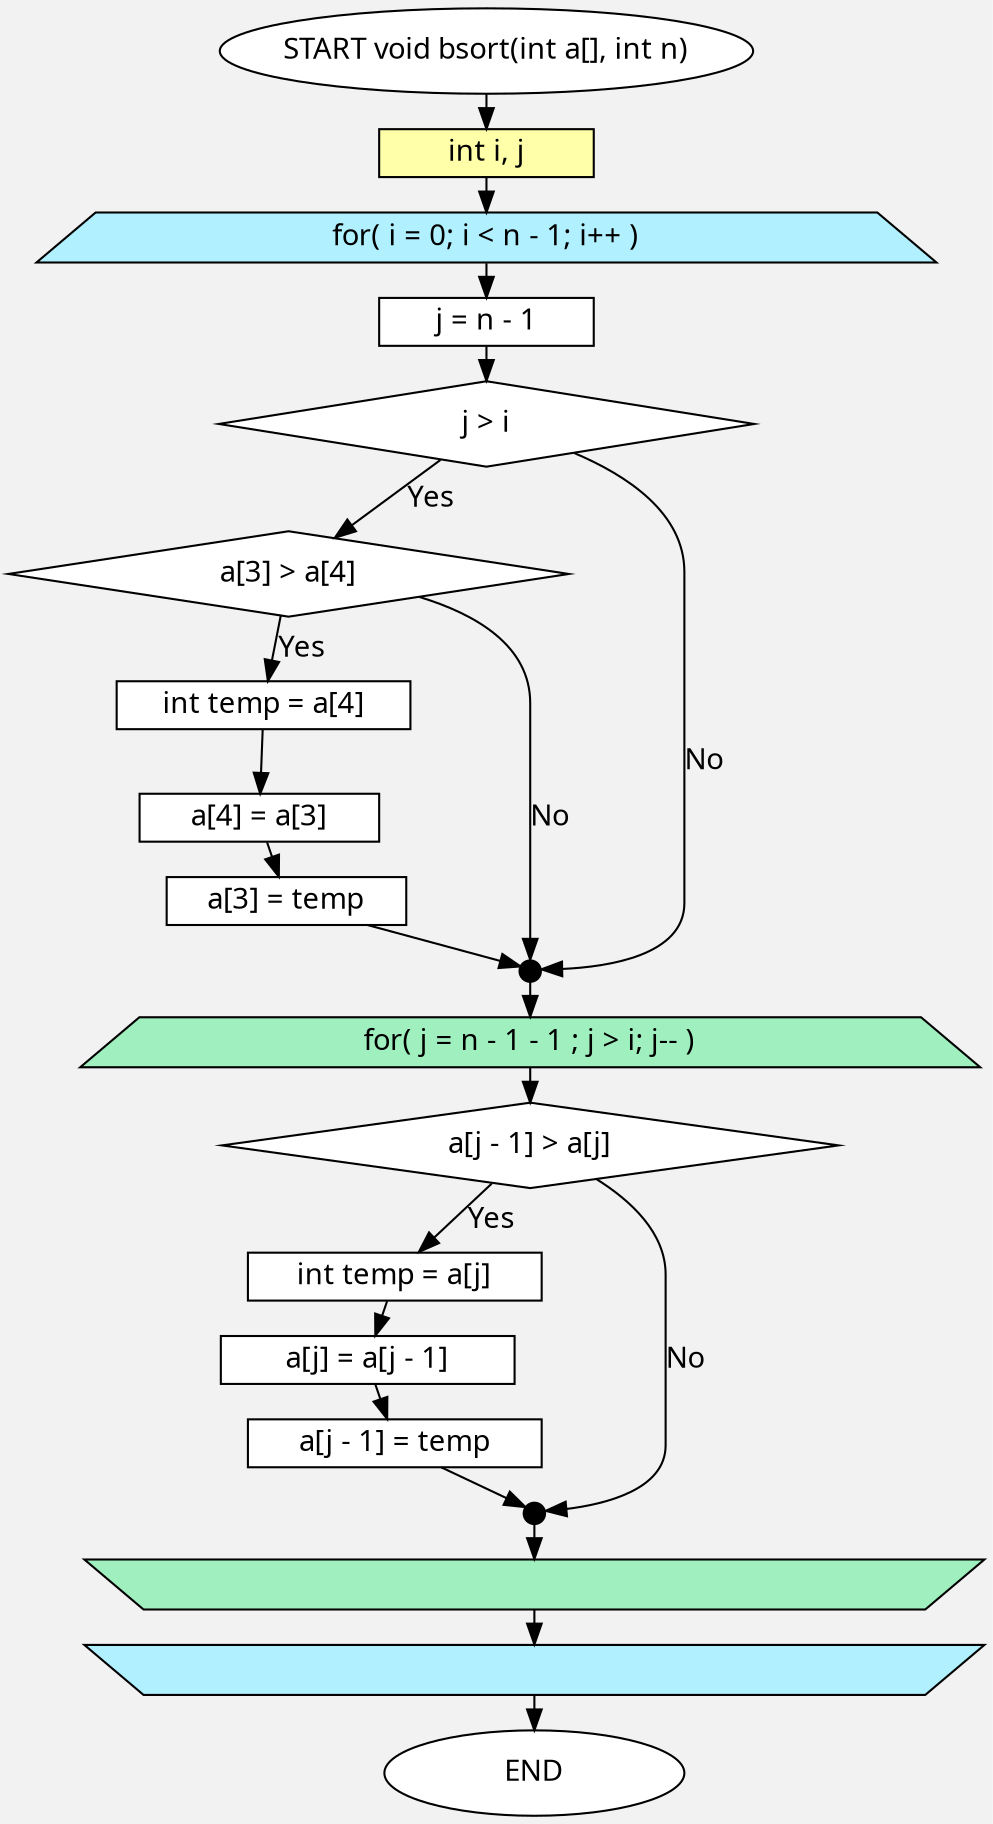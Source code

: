 digraph graph_name {
	ranksep=0.03;
    graph [compound=true, fontname = "Meiryo UI", style="invis" margin=0, nodesep  = 0.5];
	rank="same"
    node [fontname = "Meiryo UI"];
    edge [fontname = "Meiryo UI"];
    bgcolor = "#F2F2F2";
	

	1 [label= "START void bsort(int a[], int n)"shape= box, shape = ellipse  ,style= "solid,filled" fillcolor= "#FFFFFF",color="#000000", width= 3.55714285714286,height= 0.571428571428571];
	2 [label= "int i, j"shape= box, shape = box ,style= "solid,filled" fillcolor= "#FFFFAA",color="#000000", width= 1.42857142857143,height= 0.285714285714286];
	3 [label= "for( i = 0; i < n - 1; i++ )"shape= box, shape = polygon,distortion=-.1 ,style= "solid,filled" fillcolor= "#B0F0FF",color="#000000", width= 6,height= 0.333333333333333,fixedsize = true];
	4 [label= "j = n - 1"shape= box, shape = box ,style= "solid,filled" fillcolor= "#FFFFFF",color="#000000", width= 1.42857142857143,height= 0.285714285714286];
	5 [label= "j > i"shape= box, shape = diamond ,style= "solid,filled" fillcolor= "#FFFFFF",color="#000000", width= 3.57142857142857,height= 0.571428571428571];
	6 [label= "a[3] > a[4]"shape= box, shape = diamond ,style= "solid,filled" fillcolor= "#FFFFFF",color="#000000", width= 3.73571428571429,height= 0.571428571428571];
	7 [label= "int temp = a[4]"shape= box, shape = box ,style= "solid,filled" fillcolor= "#FFFFFF",color="#000000", width= 1.96428571428571,height= 0.285714285714286];
	8 [label= "a[4] = a[3]"shape= box, shape = box ,style= "solid,filled" fillcolor= "#FFFFFF",color="#000000", width= 1.59285714285714,height= 0.285714285714286];
	9 [label= "a[3] = temp"shape= box, shape = box ,style= "solid,filled" fillcolor= "#FFFFFF",color="#000000", width= 1.59285714285714,height= 0.285714285714286];
	10 [label= ""shape= box, shape = point ,style= "solid,filled" fillcolor= "#000000",color="#000000", width= 0.142857142857143,height= 0.142857142857143];
	18 [label= "for( j = n - 1 - 1 ; j > i; j-- )"shape= box, shape = polygon,distortion=-.1 ,style= "solid,filled" fillcolor= "#A0F0BF",color="#000000", width= 6,height= 0.333333333333333,fixedsize = true];
	11 [label= "a[j - 1] > a[j]"shape= box, shape = diamond ,style= "solid,filled" fillcolor= "#FFFFFF",color="#000000", width= 4.10714285714286,height= 0.571428571428571];
	12 [label= "int temp = a[j]"shape= box, shape = box ,style= "solid,filled" fillcolor= "#FFFFFF",color="#000000", width= 1.96428571428571,height= 0.285714285714286];
	13 [label= "a[j] = a[j - 1]"shape= box, shape = box ,style= "solid,filled" fillcolor= "#FFFFFF",color="#000000", width= 1.96428571428571,height= 0.285714285714286];
	14 [label= "a[j - 1] = temp"shape= box, shape = box ,style= "solid,filled" fillcolor= "#FFFFFF",color="#000000", width= 1.96428571428571,height= 0.285714285714286];
	15 [label= ""shape= box, shape = point ,style= "solid,filled" fillcolor= "#000000",color="#000000", width= 0.142857142857143,height= 0.142857142857143];
	19 [label= ""shape= box, shape = polygon,distortion=.1 ,style= "solid,filled" fillcolor= "#A0F0BF",color="#000000", width= 6,height= 0.333333333333333,fixedsize = true];
	16 [label= ""shape= box, shape = polygon,distortion=.1 ,style= "solid,filled" fillcolor= "#B0F0FF",color="#000000", width= 6,height= 0.333333333333333,fixedsize = true];
	17 [label= "END"shape= box, shape = ellipse  ,style= "solid,filled" fillcolor= "#FFFFFF",color="#000000", width= 2,height= 0.571428571428571];

 1 -> 2 [ label = "",arrowhead  = normal,color = "#000000"];
 2 -> 3 [ label = "",arrowhead  = normal,color = "#000000"];
 3 -> 4 [ label = "",arrowhead  = normal,color = "#000000"];
 4 -> 5 [ label = "",arrowhead  = normal,color = "#000000"];
 5 -> 6 [ label = "Yes",arrowhead  = normal,color = "#000000"];
 5 -> 10 [ label = "No",arrowhead  = normal,color = "#000000"];
 6 -> 7 [ label = "Yes",arrowhead  = normal,color = "#000000"];
 6 -> 10 [ label = "No",arrowhead  = normal,color = "#000000"];
 7 -> 8 [ label = "",arrowhead  = normal,color = "#000000"];
 8 -> 9 [ label = "",arrowhead  = normal,color = "#000000"];
 9 -> 10 [ label = "",arrowhead  = normal,color = "#000000"];
 10 -> 18 [ label = "",arrowhead  = normal,color = "#000000"];
 18 -> 11 [ label = "",arrowhead  = normal,color = "#000000"];
 11 -> 12 [ label = "Yes",arrowhead  = normal,color = "#000000"];
 11 -> 15 [ label = "No",arrowhead  = normal,color = "#000000"];
 12 -> 13 [ label = "",arrowhead  = normal,color = "#000000"];
 13 -> 14 [ label = "",arrowhead  = normal,color = "#000000"];
 14 -> 15 [ label = "",arrowhead  = normal,color = "#000000"];
 15 -> 19 [ label = "",arrowhead  = normal,color = "#000000"];
 19 -> 16 [ label = "",arrowhead  = normal,color = "#000000"];
 16 -> 17 [ label = "",arrowhead  = normal,color = "#000000"];
}